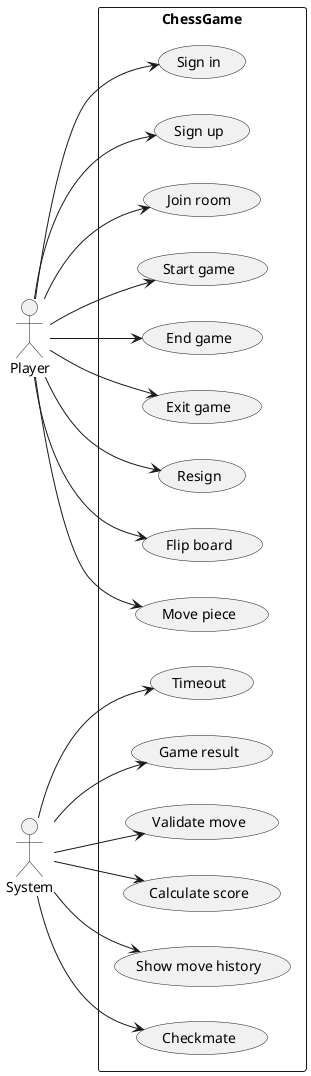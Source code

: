 @startuml chessGame
left to right direction
actor "Player" as player
actor "System" as system

rectangle ChessGame {
    ' player
    usecase "Sign in" as signIn
    usecase "Sign up" as signUp
    usecase "Join room" as joinRoom
    usecase "Start game" as startGame
    usecase "End game" as endGame
    usecase "Exit game" as exitGame
    usecase "Resign" as resign
    usecase "Flip board" as flipBoard
    usecase "Move piece" as movePiece

    ' system 
    usecase "Timeout" as timeout
    usecase "Game result" as gameResult
    usecase "Validate move" as validateMove
    usecase "Calculate score" as calculateScore
    usecase "Show move history" as showMoveHistory
    usecase "Checkmate" as checkmate

}

player --> signIn
player --> signUp
player --> joinRoom
player --> startGame
player --> endGame
player --> exitGame
player --> resign
player --> flipBoard
player --> movePiece

system --> timeout
system --> gameResult
system --> validateMove
system --> calculateScore
system --> showMoveHistory
system --> checkmate


@enduml



